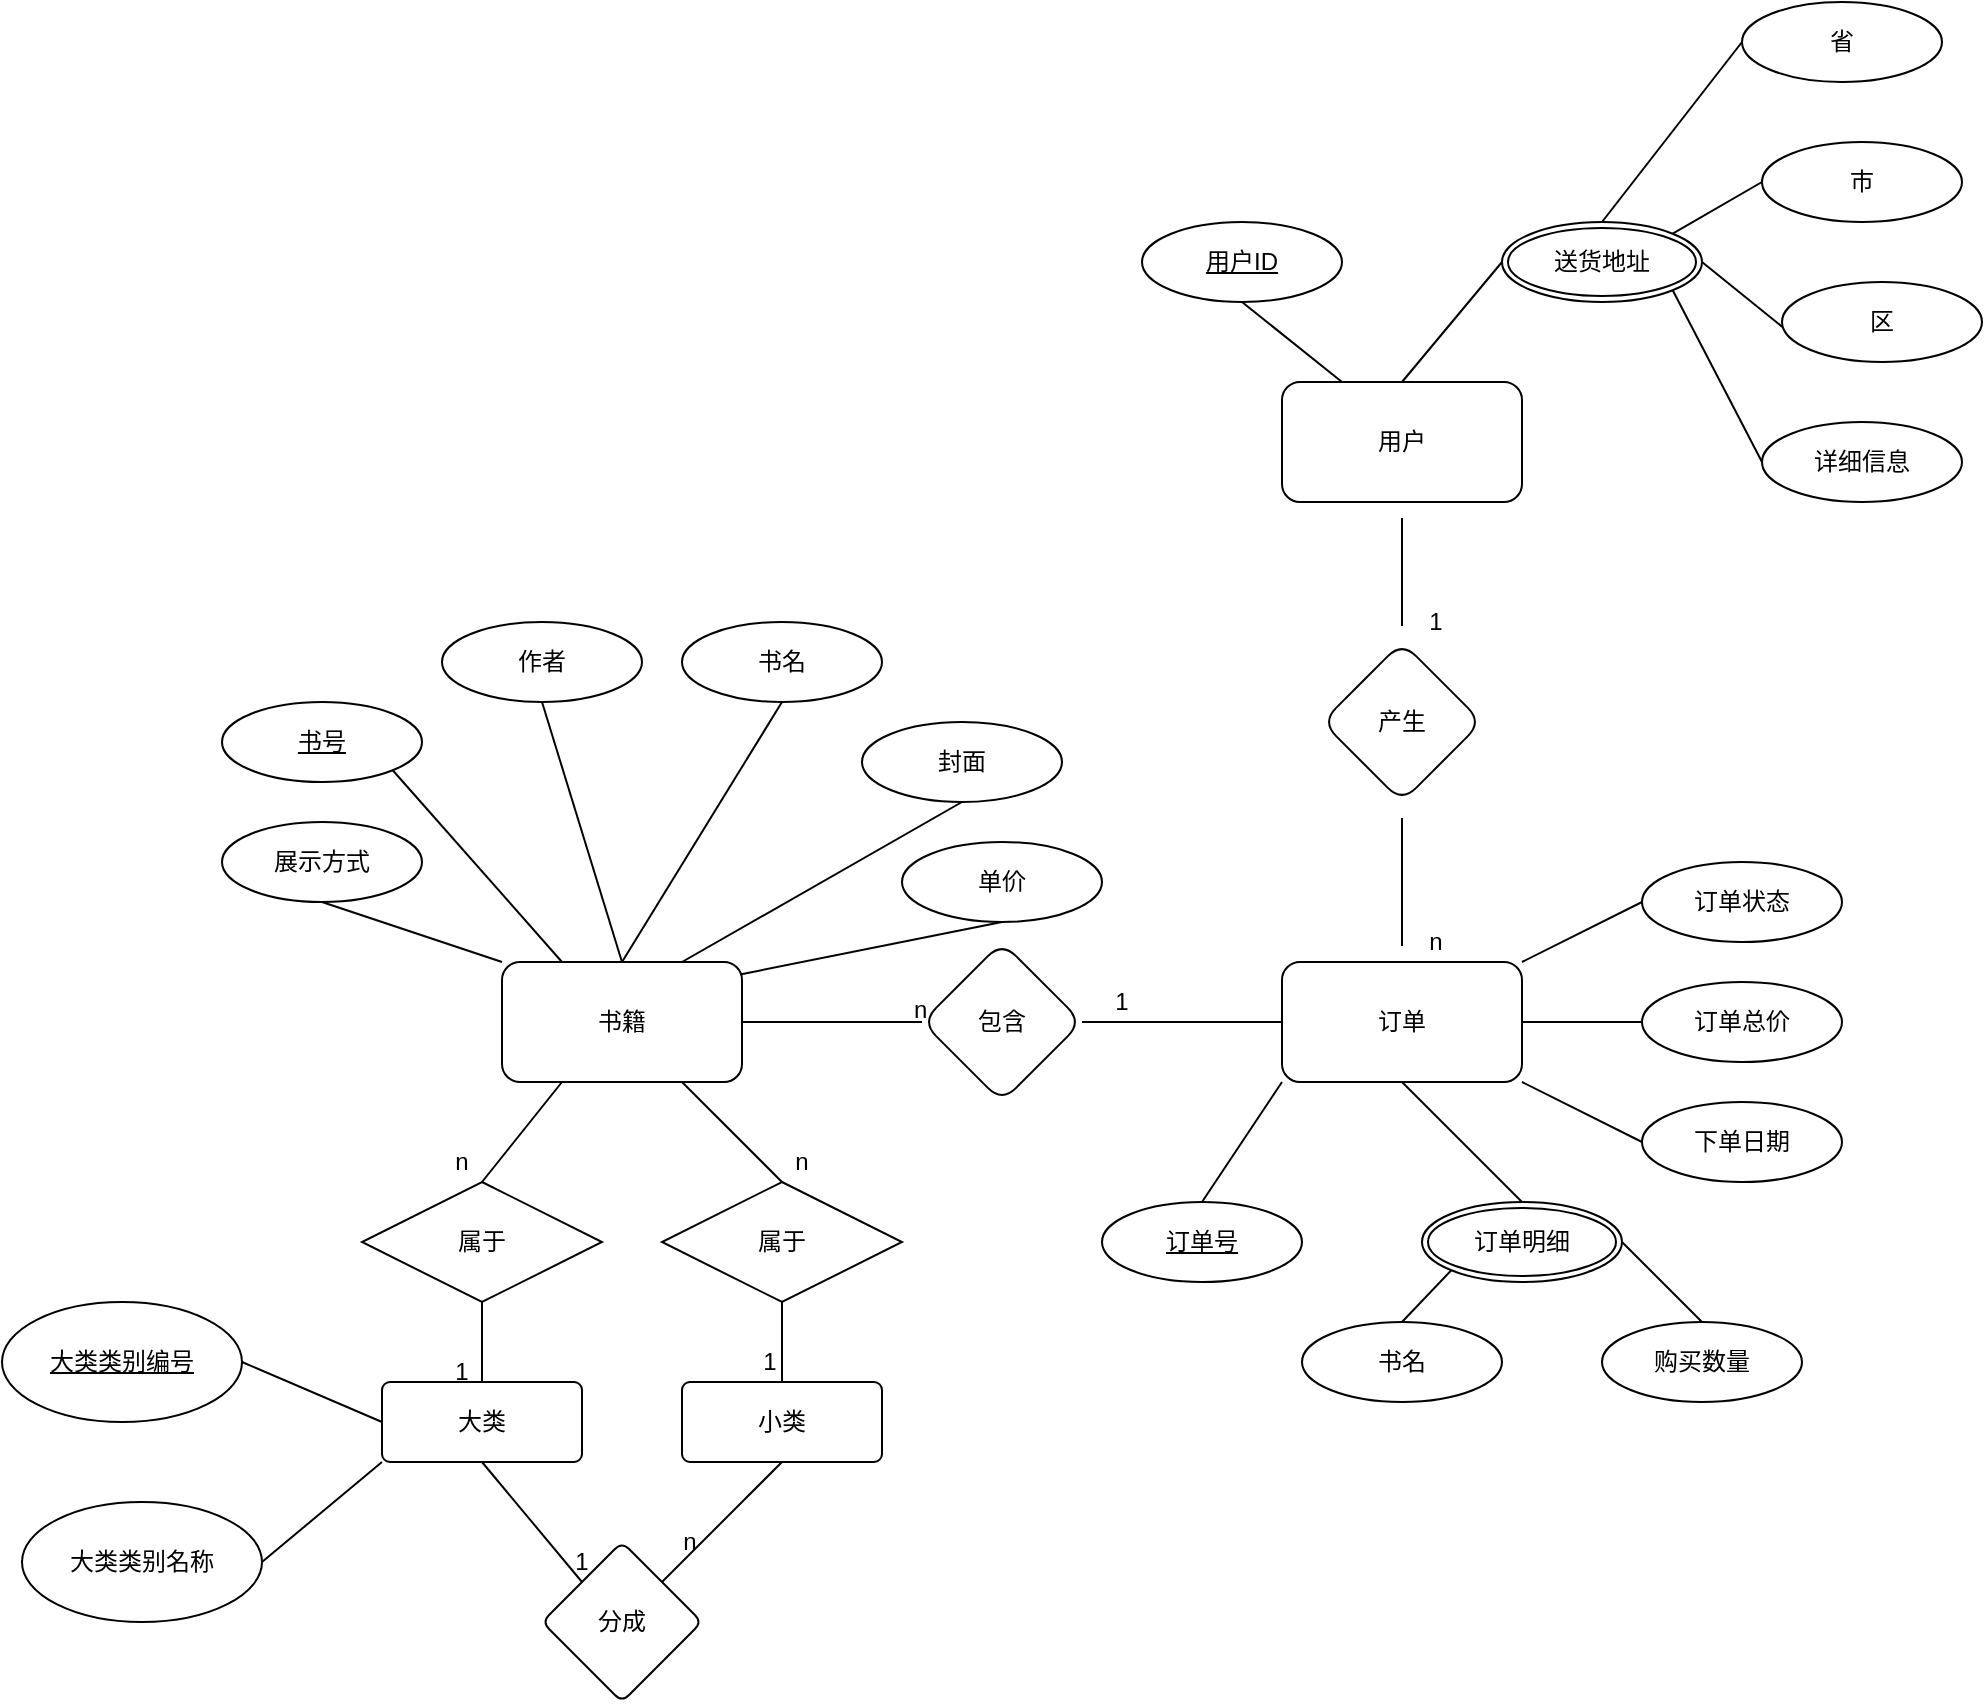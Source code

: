 <mxfile version="15.3.4" type="github">
  <diagram name="Page-1" id="b5b7bab2-c9e2-2cf4-8b2a-24fd1a2a6d21">
    <mxGraphModel dx="872" dy="2727" grid="1" gridSize="10" guides="1" tooltips="1" connect="1" arrows="1" fold="1" page="1" pageScale="1" pageWidth="827" pageHeight="1169" background="none" math="0" shadow="0">
      <root>
        <mxCell id="0" />
        <mxCell id="1" parent="0" />
        <mxCell id="PDdewnTOg1O3W2x46WFQ-37" style="edgeStyle=none;rounded=0;orthogonalLoop=1;jettySize=auto;html=1;exitX=0;exitY=0;exitDx=0;exitDy=0;entryX=0.5;entryY=1;entryDx=0;entryDy=0;endArrow=none;startSize=14;endSize=14;sourcePerimeterSpacing=8;targetPerimeterSpacing=8;" edge="1" parent="1" source="PDdewnTOg1O3W2x46WFQ-1" target="PDdewnTOg1O3W2x46WFQ-31">
          <mxGeometry relative="1" as="geometry" />
        </mxCell>
        <mxCell id="PDdewnTOg1O3W2x46WFQ-1" value="书籍" style="rounded=1;whiteSpace=wrap;html=1;hachureGap=4;pointerEvents=0;" vertex="1" parent="1">
          <mxGeometry x="340" y="390" width="120" height="60" as="geometry" />
        </mxCell>
        <mxCell id="PDdewnTOg1O3W2x46WFQ-83" value="" style="edgeStyle=none;rounded=0;orthogonalLoop=1;jettySize=auto;html=1;endArrow=none;startSize=14;endSize=14;sourcePerimeterSpacing=8;targetPerimeterSpacing=8;" edge="1" parent="1" source="PDdewnTOg1O3W2x46WFQ-2" target="PDdewnTOg1O3W2x46WFQ-82">
          <mxGeometry relative="1" as="geometry" />
        </mxCell>
        <mxCell id="PDdewnTOg1O3W2x46WFQ-2" value="用户" style="rounded=1;whiteSpace=wrap;html=1;hachureGap=4;pointerEvents=0;" vertex="1" parent="1">
          <mxGeometry x="730" y="100" width="120" height="60" as="geometry" />
        </mxCell>
        <mxCell id="PDdewnTOg1O3W2x46WFQ-28" style="edgeStyle=none;rounded=0;orthogonalLoop=1;jettySize=auto;html=1;exitX=1;exitY=0;exitDx=0;exitDy=0;entryX=0;entryY=0.5;entryDx=0;entryDy=0;endArrow=none;startSize=14;endSize=14;sourcePerimeterSpacing=8;targetPerimeterSpacing=8;" edge="1" parent="1" source="PDdewnTOg1O3W2x46WFQ-3" target="PDdewnTOg1O3W2x46WFQ-14">
          <mxGeometry relative="1" as="geometry" />
        </mxCell>
        <mxCell id="PDdewnTOg1O3W2x46WFQ-29" style="edgeStyle=none;rounded=0;orthogonalLoop=1;jettySize=auto;html=1;exitX=1;exitY=0.5;exitDx=0;exitDy=0;entryX=0;entryY=0.5;entryDx=0;entryDy=0;endArrow=none;startSize=14;endSize=14;sourcePerimeterSpacing=8;targetPerimeterSpacing=8;" edge="1" parent="1" source="PDdewnTOg1O3W2x46WFQ-3" target="PDdewnTOg1O3W2x46WFQ-13">
          <mxGeometry relative="1" as="geometry" />
        </mxCell>
        <mxCell id="PDdewnTOg1O3W2x46WFQ-30" style="edgeStyle=none;rounded=0;orthogonalLoop=1;jettySize=auto;html=1;exitX=1;exitY=1;exitDx=0;exitDy=0;entryX=0;entryY=0.5;entryDx=0;entryDy=0;endArrow=none;startSize=14;endSize=14;sourcePerimeterSpacing=8;targetPerimeterSpacing=8;" edge="1" parent="1" source="PDdewnTOg1O3W2x46WFQ-3" target="PDdewnTOg1O3W2x46WFQ-15">
          <mxGeometry relative="1" as="geometry" />
        </mxCell>
        <mxCell id="PDdewnTOg1O3W2x46WFQ-3" value="订单" style="rounded=1;whiteSpace=wrap;html=1;hachureGap=4;pointerEvents=0;" vertex="1" parent="1">
          <mxGeometry x="730" y="390" width="120" height="60" as="geometry" />
        </mxCell>
        <mxCell id="PDdewnTOg1O3W2x46WFQ-12" style="edgeStyle=none;rounded=0;orthogonalLoop=1;jettySize=auto;html=1;exitX=1;exitY=0.5;exitDx=0;exitDy=0;entryX=0;entryY=0.5;entryDx=0;entryDy=0;endArrow=none;startSize=14;endSize=14;sourcePerimeterSpacing=8;targetPerimeterSpacing=8;" edge="1" parent="1" source="PDdewnTOg1O3W2x46WFQ-4" target="PDdewnTOg1O3W2x46WFQ-3">
          <mxGeometry relative="1" as="geometry" />
        </mxCell>
        <mxCell id="PDdewnTOg1O3W2x46WFQ-4" value="包含" style="rhombus;whiteSpace=wrap;html=1;rounded=1;hachureGap=4;" vertex="1" parent="1">
          <mxGeometry x="550" y="380" width="80" height="80" as="geometry" />
        </mxCell>
        <mxCell id="PDdewnTOg1O3W2x46WFQ-9" value="" style="endArrow=none;html=1;rounded=0;startSize=14;endSize=14;sourcePerimeterSpacing=8;targetPerimeterSpacing=8;exitX=1;exitY=0.5;exitDx=0;exitDy=0;entryX=0;entryY=0.5;entryDx=0;entryDy=0;" edge="1" parent="1" source="PDdewnTOg1O3W2x46WFQ-1" target="PDdewnTOg1O3W2x46WFQ-4">
          <mxGeometry relative="1" as="geometry">
            <mxPoint x="450" y="440" as="sourcePoint" />
            <mxPoint x="610" y="440" as="targetPoint" />
          </mxGeometry>
        </mxCell>
        <mxCell id="PDdewnTOg1O3W2x46WFQ-10" value="n" style="text;strokeColor=none;fillColor=none;spacingLeft=4;spacingRight=4;overflow=hidden;rotatable=0;points=[[0,0.5],[1,0.5]];portConstraint=eastwest;fontSize=12;hachureGap=4;pointerEvents=0;" vertex="1" parent="1">
          <mxGeometry x="540" y="400" width="40" height="30" as="geometry" />
        </mxCell>
        <mxCell id="PDdewnTOg1O3W2x46WFQ-13" value="订单总价" style="ellipse;whiteSpace=wrap;html=1;align=center;hachureGap=4;pointerEvents=0;" vertex="1" parent="1">
          <mxGeometry x="910" y="400" width="100" height="40" as="geometry" />
        </mxCell>
        <mxCell id="PDdewnTOg1O3W2x46WFQ-14" value="订单状态" style="ellipse;whiteSpace=wrap;html=1;align=center;hachureGap=4;pointerEvents=0;" vertex="1" parent="1">
          <mxGeometry x="910" y="340" width="100" height="40" as="geometry" />
        </mxCell>
        <mxCell id="PDdewnTOg1O3W2x46WFQ-15" value="下单日期" style="ellipse;whiteSpace=wrap;html=1;align=center;hachureGap=4;pointerEvents=0;" vertex="1" parent="1">
          <mxGeometry x="910" y="460" width="100" height="40" as="geometry" />
        </mxCell>
        <mxCell id="PDdewnTOg1O3W2x46WFQ-22" style="edgeStyle=none;rounded=0;orthogonalLoop=1;jettySize=auto;html=1;exitX=0.5;exitY=0;exitDx=0;exitDy=0;entryX=0;entryY=1;entryDx=0;entryDy=0;endArrow=none;startSize=14;endSize=14;sourcePerimeterSpacing=8;targetPerimeterSpacing=8;" edge="1" parent="1" source="PDdewnTOg1O3W2x46WFQ-16" target="PDdewnTOg1O3W2x46WFQ-3">
          <mxGeometry relative="1" as="geometry" />
        </mxCell>
        <mxCell id="PDdewnTOg1O3W2x46WFQ-16" value="订单号" style="ellipse;whiteSpace=wrap;html=1;align=center;fontStyle=4;hachureGap=4;pointerEvents=0;" vertex="1" parent="1">
          <mxGeometry x="640" y="510" width="100" height="40" as="geometry" />
        </mxCell>
        <mxCell id="PDdewnTOg1O3W2x46WFQ-23" style="edgeStyle=none;rounded=0;orthogonalLoop=1;jettySize=auto;html=1;exitX=0.5;exitY=0;exitDx=0;exitDy=0;entryX=0.5;entryY=1;entryDx=0;entryDy=0;endArrow=none;startSize=14;endSize=14;sourcePerimeterSpacing=8;targetPerimeterSpacing=8;" edge="1" parent="1" source="PDdewnTOg1O3W2x46WFQ-19" target="PDdewnTOg1O3W2x46WFQ-3">
          <mxGeometry relative="1" as="geometry" />
        </mxCell>
        <mxCell id="PDdewnTOg1O3W2x46WFQ-19" value="订单明细" style="ellipse;shape=doubleEllipse;margin=3;whiteSpace=wrap;html=1;align=center;hachureGap=4;pointerEvents=0;" vertex="1" parent="1">
          <mxGeometry x="800" y="510" width="100" height="40" as="geometry" />
        </mxCell>
        <mxCell id="PDdewnTOg1O3W2x46WFQ-24" style="edgeStyle=none;rounded=0;orthogonalLoop=1;jettySize=auto;html=1;exitX=0.5;exitY=0;exitDx=0;exitDy=0;entryX=0;entryY=1;entryDx=0;entryDy=0;endArrow=none;startSize=14;endSize=14;sourcePerimeterSpacing=8;targetPerimeterSpacing=8;" edge="1" parent="1" source="PDdewnTOg1O3W2x46WFQ-20" target="PDdewnTOg1O3W2x46WFQ-19">
          <mxGeometry relative="1" as="geometry" />
        </mxCell>
        <mxCell id="PDdewnTOg1O3W2x46WFQ-20" value="书名" style="ellipse;whiteSpace=wrap;html=1;align=center;hachureGap=4;pointerEvents=0;" vertex="1" parent="1">
          <mxGeometry x="740" y="570" width="100" height="40" as="geometry" />
        </mxCell>
        <mxCell id="PDdewnTOg1O3W2x46WFQ-27" style="edgeStyle=none;rounded=0;orthogonalLoop=1;jettySize=auto;html=1;exitX=0.5;exitY=0;exitDx=0;exitDy=0;entryX=1;entryY=0.5;entryDx=0;entryDy=0;endArrow=none;startSize=14;endSize=14;sourcePerimeterSpacing=8;targetPerimeterSpacing=8;" edge="1" parent="1" source="PDdewnTOg1O3W2x46WFQ-21" target="PDdewnTOg1O3W2x46WFQ-19">
          <mxGeometry relative="1" as="geometry" />
        </mxCell>
        <mxCell id="PDdewnTOg1O3W2x46WFQ-21" value="购买数量" style="ellipse;whiteSpace=wrap;html=1;align=center;hachureGap=4;pointerEvents=0;" vertex="1" parent="1">
          <mxGeometry x="890" y="570" width="100" height="40" as="geometry" />
        </mxCell>
        <mxCell id="PDdewnTOg1O3W2x46WFQ-31" value="展示方式" style="ellipse;whiteSpace=wrap;html=1;align=center;hachureGap=4;pointerEvents=0;" vertex="1" parent="1">
          <mxGeometry x="200" y="320" width="100" height="40" as="geometry" />
        </mxCell>
        <mxCell id="PDdewnTOg1O3W2x46WFQ-39" style="edgeStyle=none;rounded=0;orthogonalLoop=1;jettySize=auto;html=1;exitX=0.5;exitY=1;exitDx=0;exitDy=0;entryX=0.5;entryY=0;entryDx=0;entryDy=0;endArrow=none;startSize=14;endSize=14;sourcePerimeterSpacing=8;targetPerimeterSpacing=8;" edge="1" parent="1" source="PDdewnTOg1O3W2x46WFQ-32" target="PDdewnTOg1O3W2x46WFQ-1">
          <mxGeometry relative="1" as="geometry" />
        </mxCell>
        <mxCell id="PDdewnTOg1O3W2x46WFQ-32" value="作者" style="ellipse;whiteSpace=wrap;html=1;align=center;hachureGap=4;pointerEvents=0;" vertex="1" parent="1">
          <mxGeometry x="310" y="220" width="100" height="40" as="geometry" />
        </mxCell>
        <mxCell id="PDdewnTOg1O3W2x46WFQ-42" style="edgeStyle=none;rounded=0;orthogonalLoop=1;jettySize=auto;html=1;exitX=0.5;exitY=1;exitDx=0;exitDy=0;entryX=0.997;entryY=0.102;entryDx=0;entryDy=0;entryPerimeter=0;endArrow=none;startSize=14;endSize=14;sourcePerimeterSpacing=8;targetPerimeterSpacing=8;" edge="1" parent="1" source="PDdewnTOg1O3W2x46WFQ-33" target="PDdewnTOg1O3W2x46WFQ-1">
          <mxGeometry relative="1" as="geometry" />
        </mxCell>
        <mxCell id="PDdewnTOg1O3W2x46WFQ-33" value="单价" style="ellipse;whiteSpace=wrap;html=1;align=center;hachureGap=4;pointerEvents=0;" vertex="1" parent="1">
          <mxGeometry x="540" y="330" width="100" height="40" as="geometry" />
        </mxCell>
        <mxCell id="PDdewnTOg1O3W2x46WFQ-41" style="edgeStyle=none;rounded=0;orthogonalLoop=1;jettySize=auto;html=1;exitX=0.5;exitY=1;exitDx=0;exitDy=0;entryX=0.75;entryY=0;entryDx=0;entryDy=0;endArrow=none;startSize=14;endSize=14;sourcePerimeterSpacing=8;targetPerimeterSpacing=8;" edge="1" parent="1" source="PDdewnTOg1O3W2x46WFQ-34" target="PDdewnTOg1O3W2x46WFQ-1">
          <mxGeometry relative="1" as="geometry" />
        </mxCell>
        <mxCell id="PDdewnTOg1O3W2x46WFQ-34" value="封面" style="ellipse;whiteSpace=wrap;html=1;align=center;hachureGap=4;pointerEvents=0;" vertex="1" parent="1">
          <mxGeometry x="520" y="270" width="100" height="40" as="geometry" />
        </mxCell>
        <mxCell id="PDdewnTOg1O3W2x46WFQ-40" style="edgeStyle=none;rounded=0;orthogonalLoop=1;jettySize=auto;html=1;exitX=0.5;exitY=1;exitDx=0;exitDy=0;endArrow=none;startSize=14;endSize=14;sourcePerimeterSpacing=8;targetPerimeterSpacing=8;" edge="1" parent="1" source="PDdewnTOg1O3W2x46WFQ-35">
          <mxGeometry relative="1" as="geometry">
            <mxPoint x="400" y="390.0" as="targetPoint" />
          </mxGeometry>
        </mxCell>
        <mxCell id="PDdewnTOg1O3W2x46WFQ-35" value="书名" style="ellipse;whiteSpace=wrap;html=1;align=center;hachureGap=4;pointerEvents=0;" vertex="1" parent="1">
          <mxGeometry x="430" y="220" width="100" height="40" as="geometry" />
        </mxCell>
        <mxCell id="PDdewnTOg1O3W2x46WFQ-38" style="edgeStyle=none;rounded=0;orthogonalLoop=1;jettySize=auto;html=1;exitX=1;exitY=1;exitDx=0;exitDy=0;entryX=0.25;entryY=0;entryDx=0;entryDy=0;endArrow=none;startSize=14;endSize=14;sourcePerimeterSpacing=8;targetPerimeterSpacing=8;" edge="1" parent="1" source="PDdewnTOg1O3W2x46WFQ-36" target="PDdewnTOg1O3W2x46WFQ-1">
          <mxGeometry relative="1" as="geometry" />
        </mxCell>
        <mxCell id="PDdewnTOg1O3W2x46WFQ-36" value="书号" style="ellipse;whiteSpace=wrap;html=1;align=center;fontStyle=4;hachureGap=4;pointerEvents=0;" vertex="1" parent="1">
          <mxGeometry x="200" y="260" width="100" height="40" as="geometry" />
        </mxCell>
        <mxCell id="PDdewnTOg1O3W2x46WFQ-58" value="" style="edgeStyle=none;rounded=0;orthogonalLoop=1;jettySize=auto;html=1;endArrow=none;startSize=14;endSize=14;sourcePerimeterSpacing=8;targetPerimeterSpacing=8;exitX=0.5;exitY=0;exitDx=0;exitDy=0;entryX=0.25;entryY=1;entryDx=0;entryDy=0;" edge="1" parent="1" source="PDdewnTOg1O3W2x46WFQ-53" target="PDdewnTOg1O3W2x46WFQ-1">
          <mxGeometry relative="1" as="geometry" />
        </mxCell>
        <mxCell id="PDdewnTOg1O3W2x46WFQ-64" style="edgeStyle=none;rounded=0;orthogonalLoop=1;jettySize=auto;html=1;exitX=0.5;exitY=1;exitDx=0;exitDy=0;entryX=0.5;entryY=0;entryDx=0;entryDy=0;endArrow=none;startSize=14;endSize=14;sourcePerimeterSpacing=8;targetPerimeterSpacing=8;" edge="1" parent="1" source="PDdewnTOg1O3W2x46WFQ-53" target="PDdewnTOg1O3W2x46WFQ-62">
          <mxGeometry relative="1" as="geometry" />
        </mxCell>
        <mxCell id="PDdewnTOg1O3W2x46WFQ-53" value="属于" style="shape=rhombus;perimeter=rhombusPerimeter;whiteSpace=wrap;html=1;align=center;hachureGap=4;pointerEvents=0;" vertex="1" parent="1">
          <mxGeometry x="270" y="500" width="120" height="60" as="geometry" />
        </mxCell>
        <mxCell id="PDdewnTOg1O3W2x46WFQ-59" value="" style="edgeStyle=none;rounded=0;orthogonalLoop=1;jettySize=auto;html=1;endArrow=none;startSize=14;endSize=14;sourcePerimeterSpacing=8;targetPerimeterSpacing=8;exitX=0.5;exitY=0;exitDx=0;exitDy=0;entryX=0.75;entryY=1;entryDx=0;entryDy=0;" edge="1" parent="1" source="PDdewnTOg1O3W2x46WFQ-55" target="PDdewnTOg1O3W2x46WFQ-1">
          <mxGeometry relative="1" as="geometry" />
        </mxCell>
        <mxCell id="PDdewnTOg1O3W2x46WFQ-73" style="edgeStyle=none;rounded=0;orthogonalLoop=1;jettySize=auto;html=1;exitX=0.5;exitY=1;exitDx=0;exitDy=0;entryX=0.5;entryY=0;entryDx=0;entryDy=0;endArrow=none;startSize=14;endSize=14;sourcePerimeterSpacing=8;targetPerimeterSpacing=8;" edge="1" parent="1" source="PDdewnTOg1O3W2x46WFQ-55" target="PDdewnTOg1O3W2x46WFQ-63">
          <mxGeometry relative="1" as="geometry" />
        </mxCell>
        <mxCell id="PDdewnTOg1O3W2x46WFQ-55" value="属于" style="shape=rhombus;perimeter=rhombusPerimeter;whiteSpace=wrap;html=1;align=center;hachureGap=4;pointerEvents=0;" vertex="1" parent="1">
          <mxGeometry x="420" y="500" width="120" height="60" as="geometry" />
        </mxCell>
        <mxCell id="PDdewnTOg1O3W2x46WFQ-66" value="" style="edgeStyle=none;rounded=0;orthogonalLoop=1;jettySize=auto;html=1;endArrow=none;startSize=14;endSize=14;sourcePerimeterSpacing=8;targetPerimeterSpacing=8;entryX=1;entryY=0.5;entryDx=0;entryDy=0;exitX=0;exitY=0.5;exitDx=0;exitDy=0;" edge="1" parent="1" source="PDdewnTOg1O3W2x46WFQ-62" target="PDdewnTOg1O3W2x46WFQ-65">
          <mxGeometry relative="1" as="geometry" />
        </mxCell>
        <mxCell id="PDdewnTOg1O3W2x46WFQ-72" style="edgeStyle=none;rounded=0;orthogonalLoop=1;jettySize=auto;html=1;exitX=0.5;exitY=1;exitDx=0;exitDy=0;entryX=0;entryY=0;entryDx=0;entryDy=0;endArrow=none;startSize=14;endSize=14;sourcePerimeterSpacing=8;targetPerimeterSpacing=8;" edge="1" parent="1" source="PDdewnTOg1O3W2x46WFQ-62" target="PDdewnTOg1O3W2x46WFQ-69">
          <mxGeometry relative="1" as="geometry" />
        </mxCell>
        <mxCell id="PDdewnTOg1O3W2x46WFQ-62" value="大类" style="rounded=1;arcSize=10;whiteSpace=wrap;html=1;align=center;hachureGap=4;pointerEvents=0;" vertex="1" parent="1">
          <mxGeometry x="280" y="600" width="100" height="40" as="geometry" />
        </mxCell>
        <mxCell id="PDdewnTOg1O3W2x46WFQ-71" style="edgeStyle=none;rounded=0;orthogonalLoop=1;jettySize=auto;html=1;exitX=0.5;exitY=1;exitDx=0;exitDy=0;entryX=1;entryY=0;entryDx=0;entryDy=0;endArrow=none;startSize=14;endSize=14;sourcePerimeterSpacing=8;targetPerimeterSpacing=8;" edge="1" parent="1" source="PDdewnTOg1O3W2x46WFQ-63" target="PDdewnTOg1O3W2x46WFQ-69">
          <mxGeometry relative="1" as="geometry" />
        </mxCell>
        <mxCell id="PDdewnTOg1O3W2x46WFQ-63" value="小类" style="rounded=1;arcSize=10;whiteSpace=wrap;html=1;align=center;hachureGap=4;pointerEvents=0;" vertex="1" parent="1">
          <mxGeometry x="430" y="600" width="100" height="40" as="geometry" />
        </mxCell>
        <mxCell id="PDdewnTOg1O3W2x46WFQ-65" value="大类类别编号" style="ellipse;whiteSpace=wrap;html=1;rounded=1;arcSize=10;hachureGap=4;fontStyle=4" vertex="1" parent="1">
          <mxGeometry x="90" y="560" width="120" height="60" as="geometry" />
        </mxCell>
        <mxCell id="PDdewnTOg1O3W2x46WFQ-68" style="edgeStyle=none;rounded=0;orthogonalLoop=1;jettySize=auto;html=1;exitX=1;exitY=0.5;exitDx=0;exitDy=0;entryX=0;entryY=1;entryDx=0;entryDy=0;endArrow=none;startSize=14;endSize=14;sourcePerimeterSpacing=8;targetPerimeterSpacing=8;" edge="1" parent="1" source="PDdewnTOg1O3W2x46WFQ-67" target="PDdewnTOg1O3W2x46WFQ-62">
          <mxGeometry relative="1" as="geometry" />
        </mxCell>
        <mxCell id="PDdewnTOg1O3W2x46WFQ-67" value="大类类别名称" style="ellipse;whiteSpace=wrap;html=1;rounded=1;arcSize=10;hachureGap=4;" vertex="1" parent="1">
          <mxGeometry x="100" y="660" width="120" height="60" as="geometry" />
        </mxCell>
        <mxCell id="PDdewnTOg1O3W2x46WFQ-69" value="分成" style="rhombus;whiteSpace=wrap;html=1;rounded=1;arcSize=10;hachureGap=4;" vertex="1" parent="1">
          <mxGeometry x="360" y="680" width="80" height="80" as="geometry" />
        </mxCell>
        <mxCell id="PDdewnTOg1O3W2x46WFQ-74" value="n" style="text;html=1;strokeColor=none;fillColor=none;align=center;verticalAlign=middle;whiteSpace=wrap;rounded=0;hachureGap=4;pointerEvents=0;" vertex="1" parent="1">
          <mxGeometry x="300" y="480" width="40" height="20" as="geometry" />
        </mxCell>
        <mxCell id="PDdewnTOg1O3W2x46WFQ-77" value="n" style="text;html=1;strokeColor=none;fillColor=none;align=center;verticalAlign=middle;whiteSpace=wrap;rounded=0;hachureGap=4;pointerEvents=0;" vertex="1" parent="1">
          <mxGeometry x="470" y="480" width="40" height="20" as="geometry" />
        </mxCell>
        <mxCell id="PDdewnTOg1O3W2x46WFQ-84" value="" style="edgeStyle=none;rounded=0;orthogonalLoop=1;jettySize=auto;html=1;endArrow=none;startSize=14;endSize=14;sourcePerimeterSpacing=8;targetPerimeterSpacing=8;" edge="1" parent="1" source="PDdewnTOg1O3W2x46WFQ-82" target="PDdewnTOg1O3W2x46WFQ-3">
          <mxGeometry relative="1" as="geometry" />
        </mxCell>
        <mxCell id="PDdewnTOg1O3W2x46WFQ-82" value="产生" style="rhombus;whiteSpace=wrap;html=1;rounded=1;hachureGap=4;" vertex="1" parent="1">
          <mxGeometry x="750" y="230" width="80" height="80" as="geometry" />
        </mxCell>
        <mxCell id="PDdewnTOg1O3W2x46WFQ-96" style="edgeStyle=none;rounded=0;orthogonalLoop=1;jettySize=auto;html=1;exitX=0.5;exitY=1;exitDx=0;exitDy=0;entryX=0.25;entryY=0;entryDx=0;entryDy=0;endArrow=none;startSize=14;endSize=14;sourcePerimeterSpacing=8;targetPerimeterSpacing=8;" edge="1" parent="1" source="PDdewnTOg1O3W2x46WFQ-85" target="PDdewnTOg1O3W2x46WFQ-2">
          <mxGeometry relative="1" as="geometry" />
        </mxCell>
        <mxCell id="PDdewnTOg1O3W2x46WFQ-85" value="用户ID" style="ellipse;whiteSpace=wrap;html=1;align=center;fontStyle=4;hachureGap=4;pointerEvents=0;" vertex="1" parent="1">
          <mxGeometry x="660" y="20" width="100" height="40" as="geometry" />
        </mxCell>
        <mxCell id="PDdewnTOg1O3W2x46WFQ-91" style="edgeStyle=none;rounded=0;orthogonalLoop=1;jettySize=auto;html=1;exitX=0.5;exitY=0;exitDx=0;exitDy=0;entryX=0;entryY=0.5;entryDx=0;entryDy=0;endArrow=none;startSize=14;endSize=14;sourcePerimeterSpacing=8;targetPerimeterSpacing=8;" edge="1" parent="1" source="PDdewnTOg1O3W2x46WFQ-86" target="PDdewnTOg1O3W2x46WFQ-87">
          <mxGeometry relative="1" as="geometry" />
        </mxCell>
        <mxCell id="PDdewnTOg1O3W2x46WFQ-92" style="edgeStyle=none;rounded=0;orthogonalLoop=1;jettySize=auto;html=1;exitX=1;exitY=0;exitDx=0;exitDy=0;endArrow=none;startSize=14;endSize=14;sourcePerimeterSpacing=8;targetPerimeterSpacing=8;entryX=0;entryY=0.5;entryDx=0;entryDy=0;" edge="1" parent="1" source="PDdewnTOg1O3W2x46WFQ-86" target="PDdewnTOg1O3W2x46WFQ-89">
          <mxGeometry relative="1" as="geometry" />
        </mxCell>
        <mxCell id="PDdewnTOg1O3W2x46WFQ-93" style="edgeStyle=none;rounded=0;orthogonalLoop=1;jettySize=auto;html=1;exitX=1;exitY=0.5;exitDx=0;exitDy=0;entryX=0;entryY=1;entryDx=0;entryDy=0;endArrow=none;startSize=14;endSize=14;sourcePerimeterSpacing=8;targetPerimeterSpacing=8;" edge="1" parent="1" source="PDdewnTOg1O3W2x46WFQ-86" target="PDdewnTOg1O3W2x46WFQ-88">
          <mxGeometry relative="1" as="geometry" />
        </mxCell>
        <mxCell id="PDdewnTOg1O3W2x46WFQ-94" style="edgeStyle=none;rounded=0;orthogonalLoop=1;jettySize=auto;html=1;exitX=1;exitY=1;exitDx=0;exitDy=0;entryX=0;entryY=0.5;entryDx=0;entryDy=0;endArrow=none;startSize=14;endSize=14;sourcePerimeterSpacing=8;targetPerimeterSpacing=8;" edge="1" parent="1" source="PDdewnTOg1O3W2x46WFQ-86" target="PDdewnTOg1O3W2x46WFQ-90">
          <mxGeometry relative="1" as="geometry" />
        </mxCell>
        <mxCell id="PDdewnTOg1O3W2x46WFQ-95" style="edgeStyle=none;rounded=0;orthogonalLoop=1;jettySize=auto;html=1;exitX=0;exitY=0.5;exitDx=0;exitDy=0;entryX=0.5;entryY=0;entryDx=0;entryDy=0;endArrow=none;startSize=14;endSize=14;sourcePerimeterSpacing=8;targetPerimeterSpacing=8;" edge="1" parent="1" source="PDdewnTOg1O3W2x46WFQ-86" target="PDdewnTOg1O3W2x46WFQ-2">
          <mxGeometry relative="1" as="geometry" />
        </mxCell>
        <mxCell id="PDdewnTOg1O3W2x46WFQ-86" value="送货地址" style="ellipse;shape=doubleEllipse;margin=3;whiteSpace=wrap;html=1;align=center;hachureGap=4;pointerEvents=0;" vertex="1" parent="1">
          <mxGeometry x="840" y="20" width="100" height="40" as="geometry" />
        </mxCell>
        <mxCell id="PDdewnTOg1O3W2x46WFQ-87" value="省" style="ellipse;whiteSpace=wrap;html=1;align=center;hachureGap=4;pointerEvents=0;" vertex="1" parent="1">
          <mxGeometry x="960" y="-90" width="100" height="40" as="geometry" />
        </mxCell>
        <mxCell id="PDdewnTOg1O3W2x46WFQ-88" value="区" style="ellipse;whiteSpace=wrap;html=1;align=center;hachureGap=4;pointerEvents=0;" vertex="1" parent="1">
          <mxGeometry x="980" y="50" width="100" height="40" as="geometry" />
        </mxCell>
        <mxCell id="PDdewnTOg1O3W2x46WFQ-89" value="市" style="ellipse;whiteSpace=wrap;html=1;align=center;hachureGap=4;pointerEvents=0;" vertex="1" parent="1">
          <mxGeometry x="970" y="-20" width="100" height="40" as="geometry" />
        </mxCell>
        <mxCell id="PDdewnTOg1O3W2x46WFQ-90" value="详细信息" style="ellipse;whiteSpace=wrap;html=1;align=center;hachureGap=4;pointerEvents=0;" vertex="1" parent="1">
          <mxGeometry x="970" y="120" width="100" height="40" as="geometry" />
        </mxCell>
        <mxCell id="PDdewnTOg1O3W2x46WFQ-97" value="n" style="text;html=1;strokeColor=none;fillColor=none;align=center;verticalAlign=middle;whiteSpace=wrap;rounded=0;hachureGap=4;pointerEvents=0;" vertex="1" parent="1">
          <mxGeometry x="414" y="670" width="40" height="20" as="geometry" />
        </mxCell>
        <mxCell id="PDdewnTOg1O3W2x46WFQ-98" value="n" style="text;html=1;strokeColor=none;fillColor=none;align=center;verticalAlign=middle;whiteSpace=wrap;rounded=0;hachureGap=4;pointerEvents=0;" vertex="1" parent="1">
          <mxGeometry x="787" y="370" width="40" height="20" as="geometry" />
        </mxCell>
        <mxCell id="PDdewnTOg1O3W2x46WFQ-100" value="1" style="text;html=1;strokeColor=none;fillColor=none;align=center;verticalAlign=middle;whiteSpace=wrap;rounded=0;hachureGap=4;pointerEvents=0;" vertex="1" parent="1">
          <mxGeometry x="630" y="400" width="40" height="20" as="geometry" />
        </mxCell>
        <mxCell id="PDdewnTOg1O3W2x46WFQ-102" value="1" style="text;html=1;strokeColor=none;fillColor=none;align=center;verticalAlign=middle;whiteSpace=wrap;rounded=0;hachureGap=4;pointerEvents=0;" vertex="1" parent="1">
          <mxGeometry x="454" y="580" width="40" height="20" as="geometry" />
        </mxCell>
        <mxCell id="PDdewnTOg1O3W2x46WFQ-103" value="1" style="text;html=1;strokeColor=none;fillColor=none;align=center;verticalAlign=middle;whiteSpace=wrap;rounded=0;hachureGap=4;pointerEvents=0;" vertex="1" parent="1">
          <mxGeometry x="300" y="585" width="40" height="20" as="geometry" />
        </mxCell>
        <mxCell id="PDdewnTOg1O3W2x46WFQ-108" value="1" style="text;html=1;strokeColor=none;fillColor=none;align=center;verticalAlign=middle;whiteSpace=wrap;rounded=0;hachureGap=4;pointerEvents=0;" vertex="1" parent="1">
          <mxGeometry x="787" y="210" width="40" height="20" as="geometry" />
        </mxCell>
        <mxCell id="PDdewnTOg1O3W2x46WFQ-109" value="1" style="text;html=1;strokeColor=none;fillColor=none;align=center;verticalAlign=middle;whiteSpace=wrap;rounded=0;hachureGap=4;pointerEvents=0;" vertex="1" parent="1">
          <mxGeometry x="360" y="680" width="40" height="20" as="geometry" />
        </mxCell>
      </root>
    </mxGraphModel>
  </diagram>
</mxfile>
